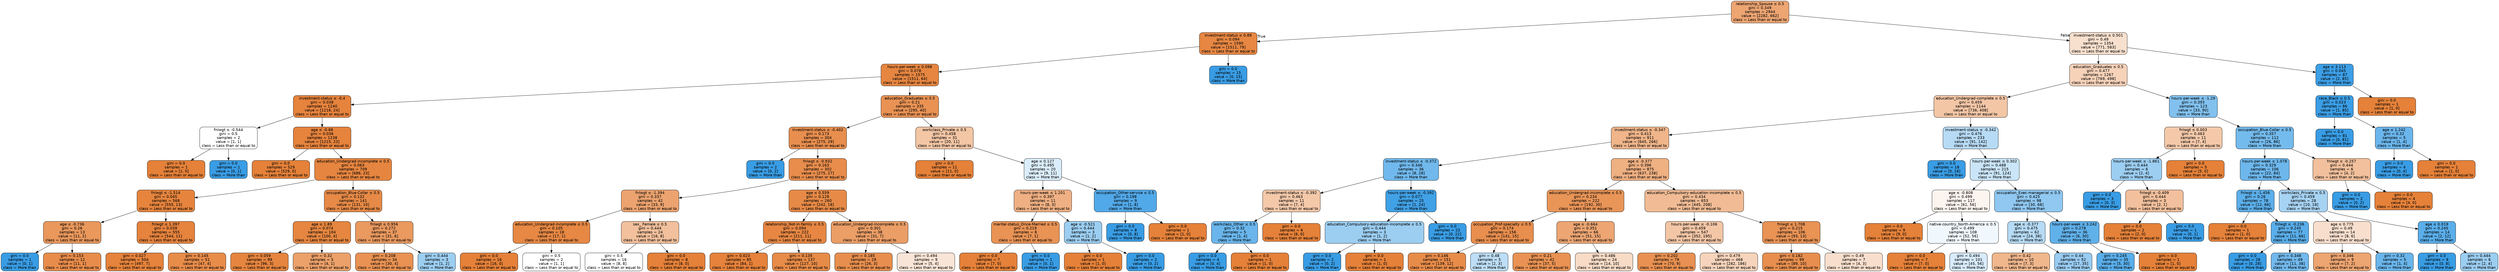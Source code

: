 digraph Tree {
node [shape=box, style="filled, rounded", color="black", fontname=helvetica] ;
edge [fontname=helvetica] ;
0 [label=<relationship_Spouse &le; 0.5<br/>gini = 0.349<br/>samples = 2944<br/>value = [2282, 662]<br/>class = Less than or equal to>, fillcolor="#e58139b5"] ;
1 [label=<investment-status &le; 0.89<br/>gini = 0.094<br/>samples = 1590<br/>value = [1511, 79]<br/>class = Less than or equal to>, fillcolor="#e58139f2"] ;
0 -> 1 [labeldistance=2.5, labelangle=45, headlabel="True"] ;
2 [label=<hours-per-week &le; 0.098<br/>gini = 0.078<br/>samples = 1575<br/>value = [1511, 64]<br/>class = Less than or equal to>, fillcolor="#e58139f4"] ;
1 -> 2 ;
3 [label=<investment-status &le; -0.4<br/>gini = 0.038<br/>samples = 1240<br/>value = [1216, 24]<br/>class = Less than or equal to>, fillcolor="#e58139fa"] ;
2 -> 3 ;
4 [label=<fnlwgt &le; -0.544<br/>gini = 0.5<br/>samples = 2<br/>value = [1, 1]<br/>class = Less than or equal to>, fillcolor="#e5813900"] ;
3 -> 4 ;
5 [label=<gini = 0.0<br/>samples = 1<br/>value = [1, 0]<br/>class = Less than or equal to>, fillcolor="#e58139ff"] ;
4 -> 5 ;
6 [label=<gini = 0.0<br/>samples = 1<br/>value = [0, 1]<br/>class = More than>, fillcolor="#399de5ff"] ;
4 -> 6 ;
7 [label=<age &le; -0.88<br/>gini = 0.036<br/>samples = 1238<br/>value = [1215, 23]<br/>class = Less than or equal to>, fillcolor="#e58139fa"] ;
3 -> 7 ;
8 [label=<gini = 0.0<br/>samples = 529<br/>value = [529, 0]<br/>class = Less than or equal to>, fillcolor="#e58139ff"] ;
7 -> 8 ;
9 [label=<education_Undergrad-incomplete &le; 0.5<br/>gini = 0.063<br/>samples = 709<br/>value = [686, 23]<br/>class = Less than or equal to>, fillcolor="#e58139f6"] ;
7 -> 9 ;
10 [label=<fnlwgt &le; -1.514<br/>gini = 0.045<br/>samples = 568<br/>value = [555, 13]<br/>class = Less than or equal to>, fillcolor="#e58139f9"] ;
9 -> 10 ;
11 [label=<age &le; -0.736<br/>gini = 0.26<br/>samples = 13<br/>value = [11, 2]<br/>class = Less than or equal to>, fillcolor="#e58139d1"] ;
10 -> 11 ;
12 [label=<gini = 0.0<br/>samples = 1<br/>value = [0, 1]<br/>class = More than>, fillcolor="#399de5ff"] ;
11 -> 12 ;
13 [label=<gini = 0.153<br/>samples = 12<br/>value = [11, 1]<br/>class = Less than or equal to>, fillcolor="#e58139e8"] ;
11 -> 13 ;
14 [label=<fnlwgt &le; 1.397<br/>gini = 0.039<br/>samples = 555<br/>value = [544, 11]<br/>class = Less than or equal to>, fillcolor="#e58139fa"] ;
10 -> 14 ;
15 [label=<gini = 0.027<br/>samples = 504<br/>value = [497, 7]<br/>class = Less than or equal to>, fillcolor="#e58139fb"] ;
14 -> 15 ;
16 [label=<gini = 0.145<br/>samples = 51<br/>value = [47, 4]<br/>class = Less than or equal to>, fillcolor="#e58139e9"] ;
14 -> 16 ;
17 [label=<occupation_Blue-Collar &le; 0.5<br/>gini = 0.132<br/>samples = 141<br/>value = [131, 10]<br/>class = Less than or equal to>, fillcolor="#e58139ec"] ;
9 -> 17 ;
18 [label=<age &le; 1.89<br/>gini = 0.074<br/>samples = 104<br/>value = [100, 4]<br/>class = Less than or equal to>, fillcolor="#e58139f5"] ;
17 -> 18 ;
19 [label=<gini = 0.059<br/>samples = 99<br/>value = [96, 3]<br/>class = Less than or equal to>, fillcolor="#e58139f7"] ;
18 -> 19 ;
20 [label=<gini = 0.32<br/>samples = 5<br/>value = [4, 1]<br/>class = Less than or equal to>, fillcolor="#e58139bf"] ;
18 -> 20 ;
21 [label=<fnlwgt &le; 0.956<br/>gini = 0.272<br/>samples = 37<br/>value = [31, 6]<br/>class = Less than or equal to>, fillcolor="#e58139ce"] ;
17 -> 21 ;
22 [label=<gini = 0.208<br/>samples = 34<br/>value = [30, 4]<br/>class = Less than or equal to>, fillcolor="#e58139dd"] ;
21 -> 22 ;
23 [label=<gini = 0.444<br/>samples = 3<br/>value = [1, 2]<br/>class = More than>, fillcolor="#399de57f"] ;
21 -> 23 ;
24 [label=<education_Graduates &le; 0.5<br/>gini = 0.21<br/>samples = 335<br/>value = [295, 40]<br/>class = Less than or equal to>, fillcolor="#e58139dc"] ;
2 -> 24 ;
25 [label=<investment-status &le; -0.402<br/>gini = 0.173<br/>samples = 304<br/>value = [275, 29]<br/>class = Less than or equal to>, fillcolor="#e58139e4"] ;
24 -> 25 ;
26 [label=<gini = 0.0<br/>samples = 2<br/>value = [0, 2]<br/>class = More than>, fillcolor="#399de5ff"] ;
25 -> 26 ;
27 [label=<fnlwgt &le; -0.932<br/>gini = 0.163<br/>samples = 302<br/>value = [275, 27]<br/>class = Less than or equal to>, fillcolor="#e58139e6"] ;
25 -> 27 ;
28 [label=<fnlwgt &le; -1.394<br/>gini = 0.337<br/>samples = 42<br/>value = [33, 9]<br/>class = Less than or equal to>, fillcolor="#e58139b9"] ;
27 -> 28 ;
29 [label=<education_Undergrad-incomplete &le; 0.5<br/>gini = 0.105<br/>samples = 18<br/>value = [17, 1]<br/>class = Less than or equal to>, fillcolor="#e58139f0"] ;
28 -> 29 ;
30 [label=<gini = 0.0<br/>samples = 16<br/>value = [16, 0]<br/>class = Less than or equal to>, fillcolor="#e58139ff"] ;
29 -> 30 ;
31 [label=<gini = 0.5<br/>samples = 2<br/>value = [1, 1]<br/>class = Less than or equal to>, fillcolor="#e5813900"] ;
29 -> 31 ;
32 [label=<sex_ Female &le; 0.5<br/>gini = 0.444<br/>samples = 24<br/>value = [16, 8]<br/>class = Less than or equal to>, fillcolor="#e581397f"] ;
28 -> 32 ;
33 [label=<gini = 0.5<br/>samples = 16<br/>value = [8, 8]<br/>class = Less than or equal to>, fillcolor="#e5813900"] ;
32 -> 33 ;
34 [label=<gini = 0.0<br/>samples = 8<br/>value = [8, 0]<br/>class = Less than or equal to>, fillcolor="#e58139ff"] ;
32 -> 34 ;
35 [label=<age &le; 0.559<br/>gini = 0.129<br/>samples = 260<br/>value = [242, 18]<br/>class = Less than or equal to>, fillcolor="#e58139ec"] ;
27 -> 35 ;
36 [label=<relationship_Not-in-family &le; 0.5<br/>gini = 0.094<br/>samples = 222<br/>value = [211, 11]<br/>class = Less than or equal to>, fillcolor="#e58139f2"] ;
35 -> 36 ;
37 [label=<gini = 0.023<br/>samples = 85<br/>value = [84, 1]<br/>class = Less than or equal to>, fillcolor="#e58139fc"] ;
36 -> 37 ;
38 [label=<gini = 0.135<br/>samples = 137<br/>value = [127, 10]<br/>class = Less than or equal to>, fillcolor="#e58139eb"] ;
36 -> 38 ;
39 [label=<education_Undergrad-incomplete &le; 0.5<br/>gini = 0.301<br/>samples = 38<br/>value = [31, 7]<br/>class = Less than or equal to>, fillcolor="#e58139c5"] ;
35 -> 39 ;
40 [label=<gini = 0.185<br/>samples = 29<br/>value = [26, 3]<br/>class = Less than or equal to>, fillcolor="#e58139e2"] ;
39 -> 40 ;
41 [label=<gini = 0.494<br/>samples = 9<br/>value = [5, 4]<br/>class = Less than or equal to>, fillcolor="#e5813933"] ;
39 -> 41 ;
42 [label=<workclass_Private &le; 0.5<br/>gini = 0.458<br/>samples = 31<br/>value = [20, 11]<br/>class = Less than or equal to>, fillcolor="#e5813973"] ;
24 -> 42 ;
43 [label=<gini = 0.0<br/>samples = 11<br/>value = [11, 0]<br/>class = Less than or equal to>, fillcolor="#e58139ff"] ;
42 -> 43 ;
44 [label=<age &le; 0.127<br/>gini = 0.495<br/>samples = 20<br/>value = [9, 11]<br/>class = More than>, fillcolor="#399de52e"] ;
42 -> 44 ;
45 [label=<hours-per-week &le; 1.201<br/>gini = 0.397<br/>samples = 11<br/>value = [8, 3]<br/>class = Less than or equal to>, fillcolor="#e581399f"] ;
44 -> 45 ;
46 [label=<marital-status_Once-Married &le; 0.5<br/>gini = 0.219<br/>samples = 8<br/>value = [7, 1]<br/>class = Less than or equal to>, fillcolor="#e58139db"] ;
45 -> 46 ;
47 [label=<gini = 0.0<br/>samples = 7<br/>value = [7, 0]<br/>class = Less than or equal to>, fillcolor="#e58139ff"] ;
46 -> 47 ;
48 [label=<gini = 0.0<br/>samples = 1<br/>value = [0, 1]<br/>class = More than>, fillcolor="#399de5ff"] ;
46 -> 48 ;
49 [label=<age &le; -0.521<br/>gini = 0.444<br/>samples = 3<br/>value = [1, 2]<br/>class = More than>, fillcolor="#399de57f"] ;
45 -> 49 ;
50 [label=<gini = 0.0<br/>samples = 1<br/>value = [1, 0]<br/>class = Less than or equal to>, fillcolor="#e58139ff"] ;
49 -> 50 ;
51 [label=<gini = 0.0<br/>samples = 2<br/>value = [0, 2]<br/>class = More than>, fillcolor="#399de5ff"] ;
49 -> 51 ;
52 [label=<occupation_Other-service &le; 0.5<br/>gini = 0.198<br/>samples = 9<br/>value = [1, 8]<br/>class = More than>, fillcolor="#399de5df"] ;
44 -> 52 ;
53 [label=<gini = 0.0<br/>samples = 8<br/>value = [0, 8]<br/>class = More than>, fillcolor="#399de5ff"] ;
52 -> 53 ;
54 [label=<gini = 0.0<br/>samples = 1<br/>value = [1, 0]<br/>class = Less than or equal to>, fillcolor="#e58139ff"] ;
52 -> 54 ;
55 [label=<gini = 0.0<br/>samples = 15<br/>value = [0, 15]<br/>class = More than>, fillcolor="#399de5ff"] ;
1 -> 55 ;
56 [label=<investment-status &le; 0.501<br/>gini = 0.49<br/>samples = 1354<br/>value = [771, 583]<br/>class = Less than or equal to>, fillcolor="#e581393e"] ;
0 -> 56 [labeldistance=2.5, labelangle=-45, headlabel="False"] ;
57 [label=<education_Graduates &le; 0.5<br/>gini = 0.477<br/>samples = 1267<br/>value = [769, 498]<br/>class = Less than or equal to>, fillcolor="#e581395a"] ;
56 -> 57 ;
58 [label=<education_Undergrad-complete &le; 0.5<br/>gini = 0.459<br/>samples = 1144<br/>value = [736, 408]<br/>class = Less than or equal to>, fillcolor="#e5813972"] ;
57 -> 58 ;
59 [label=<investment-status &le; -0.347<br/>gini = 0.413<br/>samples = 911<br/>value = [645, 266]<br/>class = Less than or equal to>, fillcolor="#e5813996"] ;
58 -> 59 ;
60 [label=<investment-status &le; -0.372<br/>gini = 0.346<br/>samples = 36<br/>value = [8, 28]<br/>class = More than>, fillcolor="#399de5b6"] ;
59 -> 60 ;
61 [label=<investment-status &le; -0.392<br/>gini = 0.463<br/>samples = 11<br/>value = [7, 4]<br/>class = Less than or equal to>, fillcolor="#e581396d"] ;
60 -> 61 ;
62 [label=<workclass_Other &le; 0.5<br/>gini = 0.32<br/>samples = 5<br/>value = [1, 4]<br/>class = More than>, fillcolor="#399de5bf"] ;
61 -> 62 ;
63 [label=<gini = 0.0<br/>samples = 4<br/>value = [0, 4]<br/>class = More than>, fillcolor="#399de5ff"] ;
62 -> 63 ;
64 [label=<gini = 0.0<br/>samples = 1<br/>value = [1, 0]<br/>class = Less than or equal to>, fillcolor="#e58139ff"] ;
62 -> 64 ;
65 [label=<gini = 0.0<br/>samples = 6<br/>value = [6, 0]<br/>class = Less than or equal to>, fillcolor="#e58139ff"] ;
61 -> 65 ;
66 [label=<hours-per-week &le; -0.392<br/>gini = 0.077<br/>samples = 25<br/>value = [1, 24]<br/>class = More than>, fillcolor="#399de5f4"] ;
60 -> 66 ;
67 [label=<education_Compulsory-education-incomplete &le; 0.5<br/>gini = 0.444<br/>samples = 3<br/>value = [1, 2]<br/>class = More than>, fillcolor="#399de57f"] ;
66 -> 67 ;
68 [label=<gini = 0.0<br/>samples = 2<br/>value = [0, 2]<br/>class = More than>, fillcolor="#399de5ff"] ;
67 -> 68 ;
69 [label=<gini = 0.0<br/>samples = 1<br/>value = [1, 0]<br/>class = Less than or equal to>, fillcolor="#e58139ff"] ;
67 -> 69 ;
70 [label=<gini = 0.0<br/>samples = 22<br/>value = [0, 22]<br/>class = More than>, fillcolor="#399de5ff"] ;
66 -> 70 ;
71 [label=<age &le; -0.377<br/>gini = 0.396<br/>samples = 875<br/>value = [637, 238]<br/>class = Less than or equal to>, fillcolor="#e58139a0"] ;
59 -> 71 ;
72 [label=<education_Undergrad-incomplete &le; 0.5<br/>gini = 0.234<br/>samples = 222<br/>value = [192, 30]<br/>class = Less than or equal to>, fillcolor="#e58139d7"] ;
71 -> 72 ;
73 [label=<occupation_Prof-specialty &le; 0.5<br/>gini = 0.174<br/>samples = 156<br/>value = [141, 15]<br/>class = Less than or equal to>, fillcolor="#e58139e4"] ;
72 -> 73 ;
74 [label=<gini = 0.146<br/>samples = 151<br/>value = [139, 12]<br/>class = Less than or equal to>, fillcolor="#e58139e9"] ;
73 -> 74 ;
75 [label=<gini = 0.48<br/>samples = 5<br/>value = [2, 3]<br/>class = More than>, fillcolor="#399de555"] ;
73 -> 75 ;
76 [label=<age &le; -0.664<br/>gini = 0.351<br/>samples = 66<br/>value = [51, 15]<br/>class = Less than or equal to>, fillcolor="#e58139b4"] ;
72 -> 76 ;
77 [label=<gini = 0.21<br/>samples = 42<br/>value = [37, 5]<br/>class = Less than or equal to>, fillcolor="#e58139dd"] ;
76 -> 77 ;
78 [label=<gini = 0.486<br/>samples = 24<br/>value = [14, 10]<br/>class = Less than or equal to>, fillcolor="#e5813949"] ;
76 -> 78 ;
79 [label=<education_Compulsory-education-incomplete &le; 0.5<br/>gini = 0.434<br/>samples = 653<br/>value = [445, 208]<br/>class = Less than or equal to>, fillcolor="#e5813988"] ;
71 -> 79 ;
80 [label=<hours-per-week &le; -0.106<br/>gini = 0.459<br/>samples = 547<br/>value = [352, 195]<br/>class = Less than or equal to>, fillcolor="#e5813972"] ;
79 -> 80 ;
81 [label=<gini = 0.202<br/>samples = 79<br/>value = [70, 9]<br/>class = Less than or equal to>, fillcolor="#e58139de"] ;
80 -> 81 ;
82 [label=<gini = 0.479<br/>samples = 468<br/>value = [282, 186]<br/>class = Less than or equal to>, fillcolor="#e5813957"] ;
80 -> 82 ;
83 [label=<fnlwgt &le; 1.708<br/>gini = 0.215<br/>samples = 106<br/>value = [93, 13]<br/>class = Less than or equal to>, fillcolor="#e58139db"] ;
79 -> 83 ;
84 [label=<gini = 0.182<br/>samples = 99<br/>value = [89, 10]<br/>class = Less than or equal to>, fillcolor="#e58139e2"] ;
83 -> 84 ;
85 [label=<gini = 0.49<br/>samples = 7<br/>value = [4, 3]<br/>class = Less than or equal to>, fillcolor="#e5813940"] ;
83 -> 85 ;
86 [label=<investment-status &le; -0.342<br/>gini = 0.476<br/>samples = 233<br/>value = [91, 142]<br/>class = More than>, fillcolor="#399de55c"] ;
58 -> 86 ;
87 [label=<gini = 0.0<br/>samples = 18<br/>value = [0, 18]<br/>class = More than>, fillcolor="#399de5ff"] ;
86 -> 87 ;
88 [label=<hours-per-week &le; 0.302<br/>gini = 0.488<br/>samples = 215<br/>value = [91, 124]<br/>class = More than>, fillcolor="#399de544"] ;
86 -> 88 ;
89 [label=<age &le; -0.808<br/>gini = 0.499<br/>samples = 117<br/>value = [61, 56]<br/>class = Less than or equal to>, fillcolor="#e5813915"] ;
88 -> 89 ;
90 [label=<gini = 0.0<br/>samples = 9<br/>value = [9, 0]<br/>class = Less than or equal to>, fillcolor="#e58139ff"] ;
89 -> 90 ;
91 [label=<native-country_North-America &le; 0.5<br/>gini = 0.499<br/>samples = 108<br/>value = [52, 56]<br/>class = More than>, fillcolor="#399de512"] ;
89 -> 91 ;
92 [label=<gini = 0.0<br/>samples = 7<br/>value = [7, 0]<br/>class = Less than or equal to>, fillcolor="#e58139ff"] ;
91 -> 92 ;
93 [label=<gini = 0.494<br/>samples = 101<br/>value = [45, 56]<br/>class = More than>, fillcolor="#399de532"] ;
91 -> 93 ;
94 [label=<occupation_Exec-managerial &le; 0.5<br/>gini = 0.425<br/>samples = 98<br/>value = [30, 68]<br/>class = More than>, fillcolor="#399de58e"] ;
88 -> 94 ;
95 [label=<age &le; -0.377<br/>gini = 0.475<br/>samples = 62<br/>value = [24, 38]<br/>class = More than>, fillcolor="#399de55e"] ;
94 -> 95 ;
96 [label=<gini = 0.42<br/>samples = 10<br/>value = [7, 3]<br/>class = Less than or equal to>, fillcolor="#e5813992"] ;
95 -> 96 ;
97 [label=<gini = 0.44<br/>samples = 52<br/>value = [17, 35]<br/>class = More than>, fillcolor="#399de583"] ;
95 -> 97 ;
98 [label=<hours-per-week &le; 3.242<br/>gini = 0.278<br/>samples = 36<br/>value = [6, 30]<br/>class = More than>, fillcolor="#399de5cc"] ;
94 -> 98 ;
99 [label=<gini = 0.245<br/>samples = 35<br/>value = [5, 30]<br/>class = More than>, fillcolor="#399de5d4"] ;
98 -> 99 ;
100 [label=<gini = 0.0<br/>samples = 1<br/>value = [1, 0]<br/>class = Less than or equal to>, fillcolor="#e58139ff"] ;
98 -> 100 ;
101 [label=<hours-per-week &le; -1.29<br/>gini = 0.393<br/>samples = 123<br/>value = [33, 90]<br/>class = More than>, fillcolor="#399de5a1"] ;
57 -> 101 ;
102 [label=<fnlwgt &le; 0.003<br/>gini = 0.463<br/>samples = 11<br/>value = [7, 4]<br/>class = Less than or equal to>, fillcolor="#e581396d"] ;
101 -> 102 ;
103 [label=<hours-per-week &le; -1.861<br/>gini = 0.444<br/>samples = 6<br/>value = [2, 4]<br/>class = More than>, fillcolor="#399de57f"] ;
102 -> 103 ;
104 [label=<gini = 0.0<br/>samples = 3<br/>value = [0, 3]<br/>class = More than>, fillcolor="#399de5ff"] ;
103 -> 104 ;
105 [label=<fnlwgt &le; -0.409<br/>gini = 0.444<br/>samples = 3<br/>value = [2, 1]<br/>class = Less than or equal to>, fillcolor="#e581397f"] ;
103 -> 105 ;
106 [label=<gini = 0.0<br/>samples = 2<br/>value = [2, 0]<br/>class = Less than or equal to>, fillcolor="#e58139ff"] ;
105 -> 106 ;
107 [label=<gini = 0.0<br/>samples = 1<br/>value = [0, 1]<br/>class = More than>, fillcolor="#399de5ff"] ;
105 -> 107 ;
108 [label=<gini = 0.0<br/>samples = 5<br/>value = [5, 0]<br/>class = Less than or equal to>, fillcolor="#e58139ff"] ;
102 -> 108 ;
109 [label=<occupation_Blue-Collar &le; 0.5<br/>gini = 0.357<br/>samples = 112<br/>value = [26, 86]<br/>class = More than>, fillcolor="#399de5b2"] ;
101 -> 109 ;
110 [label=<hours-per-week &le; 1.078<br/>gini = 0.329<br/>samples = 106<br/>value = [22, 84]<br/>class = More than>, fillcolor="#399de5bc"] ;
109 -> 110 ;
111 [label=<fnlwgt &le; -1.456<br/>gini = 0.26<br/>samples = 78<br/>value = [12, 66]<br/>class = More than>, fillcolor="#399de5d1"] ;
110 -> 111 ;
112 [label=<gini = 0.0<br/>samples = 1<br/>value = [1, 0]<br/>class = Less than or equal to>, fillcolor="#e58139ff"] ;
111 -> 112 ;
113 [label=<fnlwgt &le; -0.236<br/>gini = 0.245<br/>samples = 77<br/>value = [11, 66]<br/>class = More than>, fillcolor="#399de5d4"] ;
111 -> 113 ;
114 [label=<gini = 0.0<br/>samples = 28<br/>value = [0, 28]<br/>class = More than>, fillcolor="#399de5ff"] ;
113 -> 114 ;
115 [label=<gini = 0.348<br/>samples = 49<br/>value = [11, 38]<br/>class = More than>, fillcolor="#399de5b5"] ;
113 -> 115 ;
116 [label=<workclass_Private &le; 0.5<br/>gini = 0.459<br/>samples = 28<br/>value = [10, 18]<br/>class = More than>, fillcolor="#399de571"] ;
110 -> 116 ;
117 [label=<age &le; 0.775<br/>gini = 0.49<br/>samples = 14<br/>value = [8, 6]<br/>class = Less than or equal to>, fillcolor="#e5813940"] ;
116 -> 117 ;
118 [label=<gini = 0.346<br/>samples = 9<br/>value = [7, 2]<br/>class = Less than or equal to>, fillcolor="#e58139b6"] ;
117 -> 118 ;
119 [label=<gini = 0.32<br/>samples = 5<br/>value = [1, 4]<br/>class = More than>, fillcolor="#399de5bf"] ;
117 -> 119 ;
120 [label=<age &le; 0.019<br/>gini = 0.245<br/>samples = 14<br/>value = [2, 12]<br/>class = More than>, fillcolor="#399de5d4"] ;
116 -> 120 ;
121 [label=<gini = 0.0<br/>samples = 8<br/>value = [0, 8]<br/>class = More than>, fillcolor="#399de5ff"] ;
120 -> 121 ;
122 [label=<gini = 0.444<br/>samples = 6<br/>value = [2, 4]<br/>class = More than>, fillcolor="#399de57f"] ;
120 -> 122 ;
123 [label=<fnlwgt &le; -0.257<br/>gini = 0.444<br/>samples = 6<br/>value = [4, 2]<br/>class = Less than or equal to>, fillcolor="#e581397f"] ;
109 -> 123 ;
124 [label=<gini = 0.0<br/>samples = 2<br/>value = [0, 2]<br/>class = More than>, fillcolor="#399de5ff"] ;
123 -> 124 ;
125 [label=<gini = 0.0<br/>samples = 4<br/>value = [4, 0]<br/>class = Less than or equal to>, fillcolor="#e58139ff"] ;
123 -> 125 ;
126 [label=<age &le; 3.113<br/>gini = 0.045<br/>samples = 87<br/>value = [2, 85]<br/>class = More than>, fillcolor="#399de5f9"] ;
56 -> 126 ;
127 [label=<race_Black &le; 0.5<br/>gini = 0.023<br/>samples = 86<br/>value = [1, 85]<br/>class = More than>, fillcolor="#399de5fc"] ;
126 -> 127 ;
128 [label=<gini = 0.0<br/>samples = 81<br/>value = [0, 81]<br/>class = More than>, fillcolor="#399de5ff"] ;
127 -> 128 ;
129 [label=<age &le; 1.242<br/>gini = 0.32<br/>samples = 5<br/>value = [1, 4]<br/>class = More than>, fillcolor="#399de5bf"] ;
127 -> 129 ;
130 [label=<gini = 0.0<br/>samples = 4<br/>value = [0, 4]<br/>class = More than>, fillcolor="#399de5ff"] ;
129 -> 130 ;
131 [label=<gini = 0.0<br/>samples = 1<br/>value = [1, 0]<br/>class = Less than or equal to>, fillcolor="#e58139ff"] ;
129 -> 131 ;
132 [label=<gini = 0.0<br/>samples = 1<br/>value = [1, 0]<br/>class = Less than or equal to>, fillcolor="#e58139ff"] ;
126 -> 132 ;
}